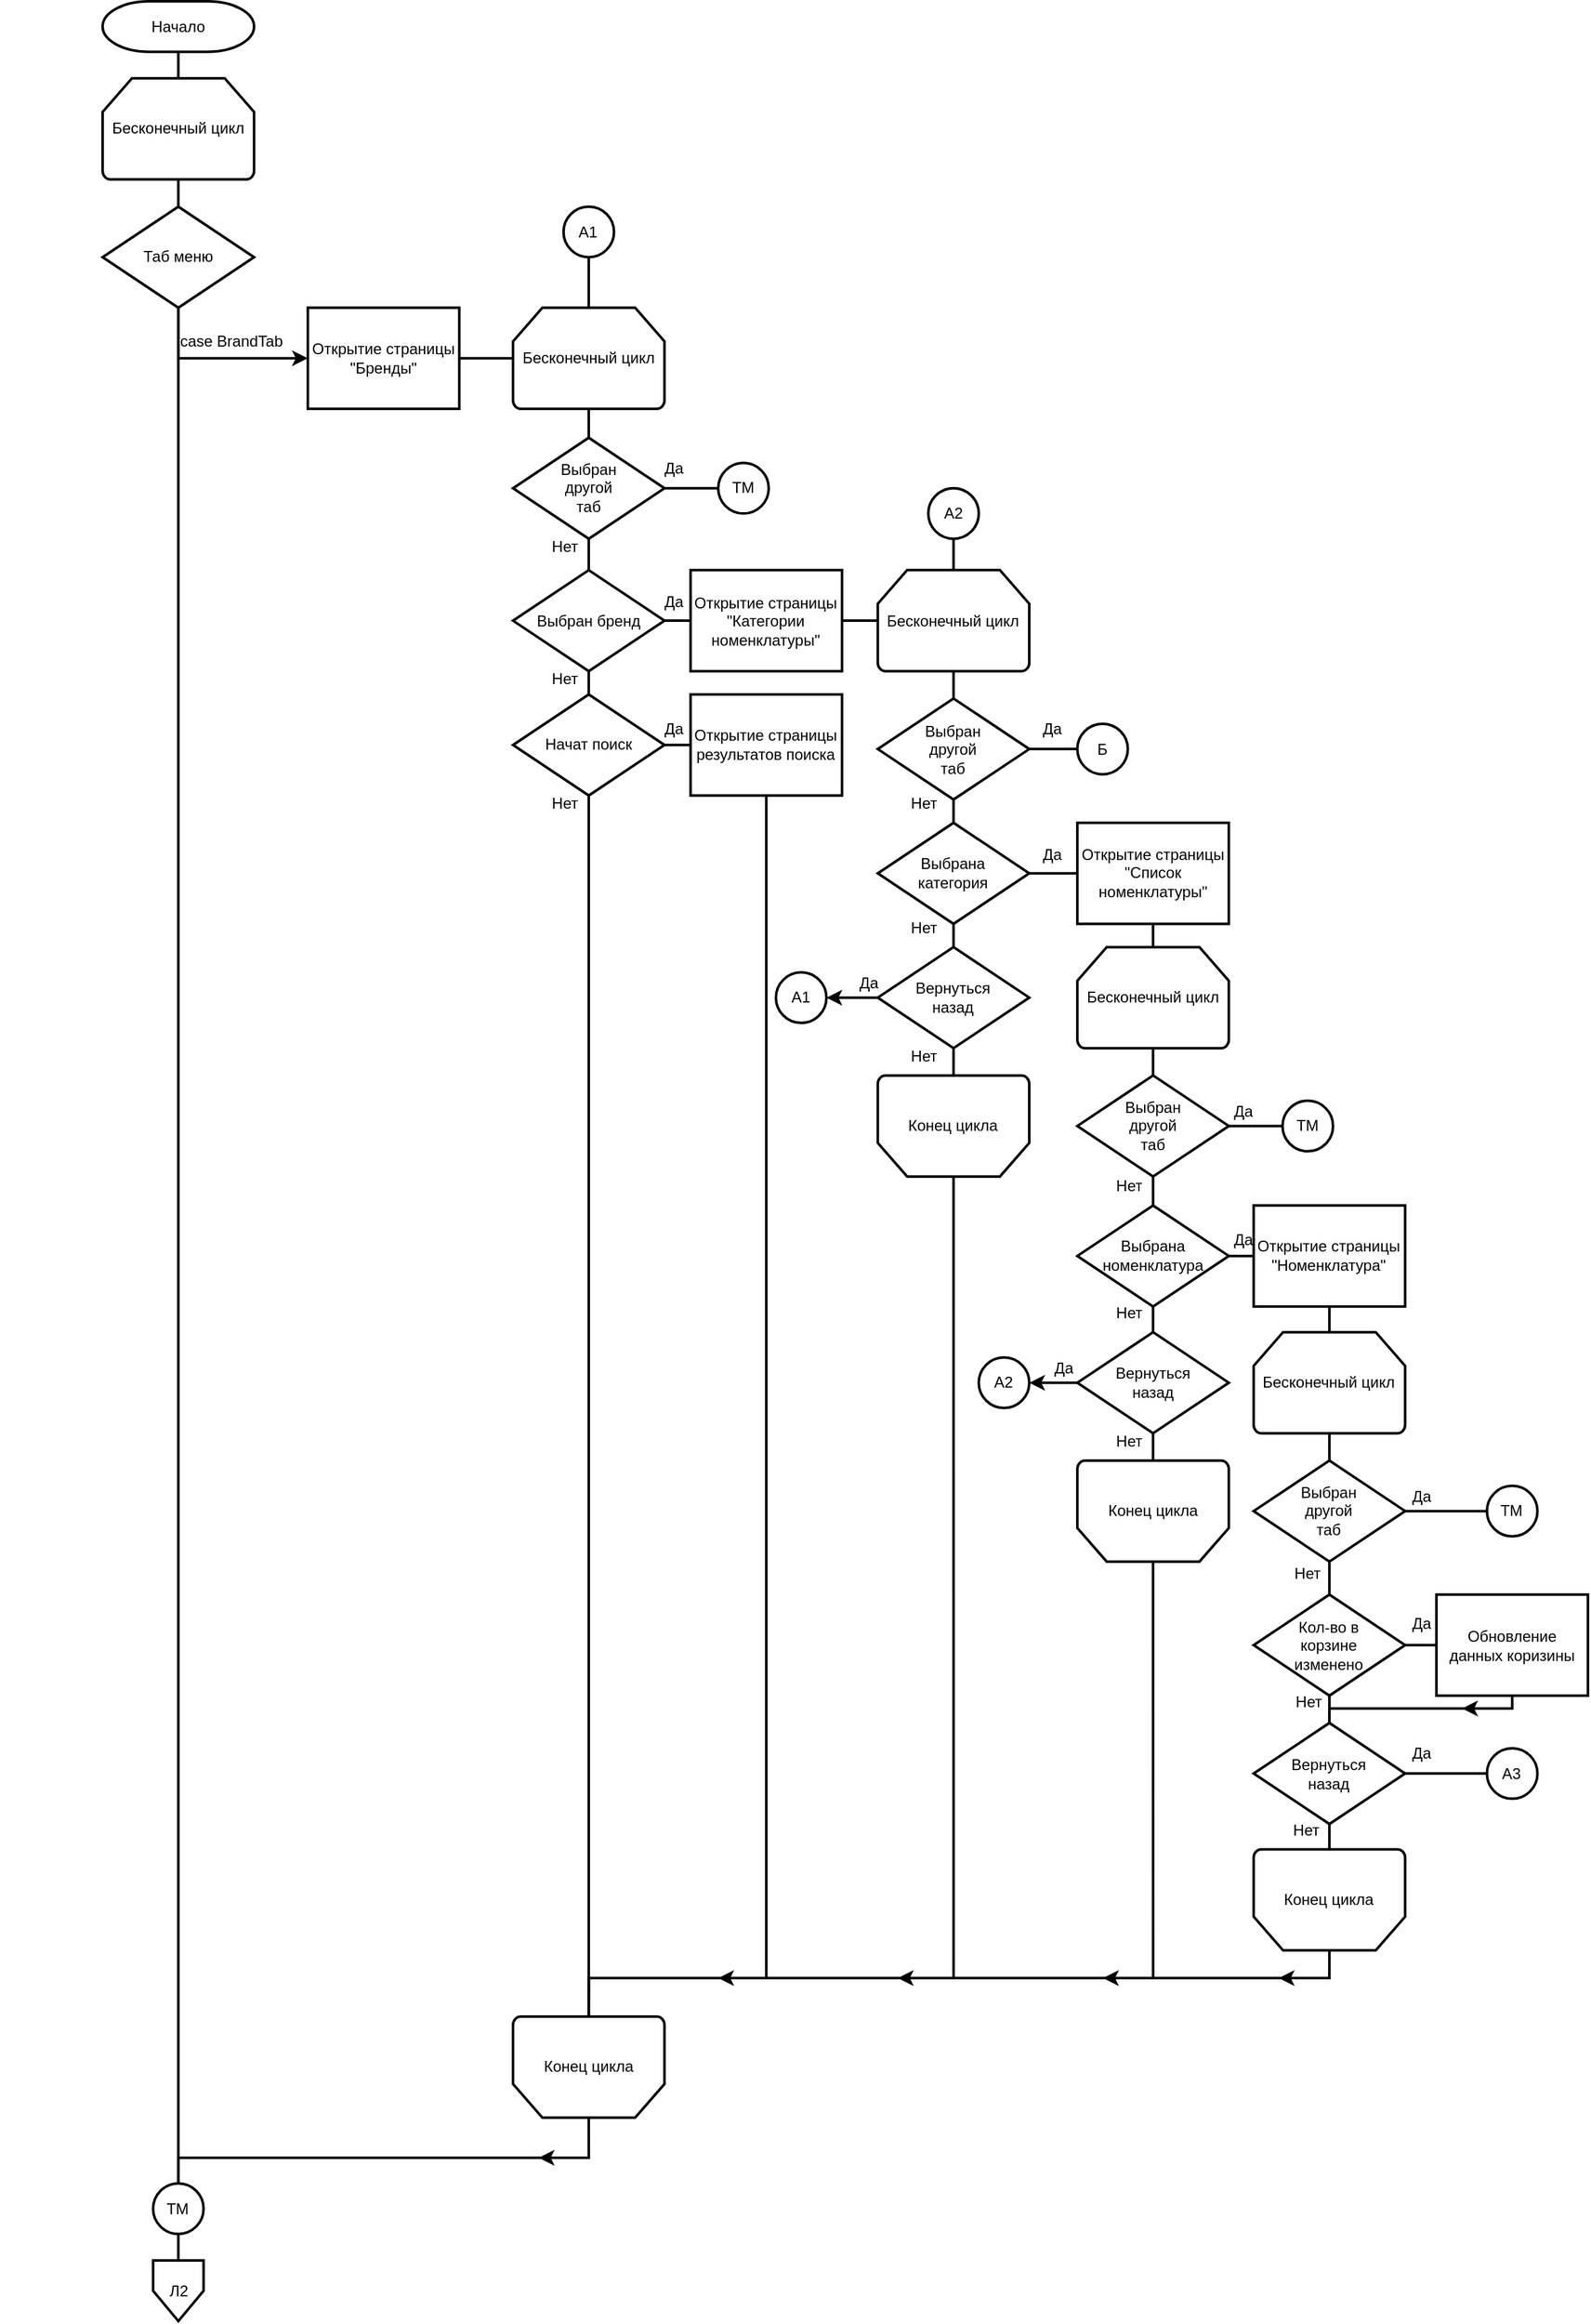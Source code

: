 <mxfile version="21.2.8" type="device">
  <diagram name="Page-1" id="mLQ_XVHuGvEOCb3nRhEn">
    <mxGraphModel dx="1418" dy="828" grid="1" gridSize="10" guides="1" tooltips="1" connect="1" arrows="1" fold="1" page="1" pageScale="1" pageWidth="1169" pageHeight="1654" math="0" shadow="0">
      <root>
        <mxCell id="0" />
        <mxCell id="1" parent="0" />
        <mxCell id="KvnRA5Yr2zpOSTINbMvu-173" style="edgeStyle=orthogonalEdgeStyle;rounded=0;orthogonalLoop=1;jettySize=auto;html=1;exitX=0.5;exitY=1;exitDx=0;exitDy=0;exitPerimeter=0;entryX=0.5;entryY=0;entryDx=0;entryDy=0;entryPerimeter=0;strokeWidth=2;endArrow=none;endFill=0;" parent="1" source="KvnRA5Yr2zpOSTINbMvu-1" target="KvnRA5Yr2zpOSTINbMvu-14" edge="1">
          <mxGeometry relative="1" as="geometry" />
        </mxCell>
        <mxCell id="KvnRA5Yr2zpOSTINbMvu-1" value="Начало" style="strokeWidth=2;html=1;shape=mxgraph.flowchart.terminator;whiteSpace=wrap;" parent="1" vertex="1">
          <mxGeometry x="120" y="40" width="118.11" height="39.37" as="geometry" />
        </mxCell>
        <mxCell id="KvnRA5Yr2zpOSTINbMvu-146" style="edgeStyle=orthogonalEdgeStyle;rounded=0;orthogonalLoop=1;jettySize=auto;html=1;exitX=0.5;exitY=1;exitDx=0;exitDy=0;exitPerimeter=0;strokeWidth=2;endArrow=none;endFill=0;" parent="1" source="KvnRA5Yr2zpOSTINbMvu-2" target="KvnRA5Yr2zpOSTINbMvu-25" edge="1">
          <mxGeometry relative="1" as="geometry" />
        </mxCell>
        <mxCell id="KvnRA5Yr2zpOSTINbMvu-147" style="edgeStyle=orthogonalEdgeStyle;rounded=0;orthogonalLoop=1;jettySize=auto;html=1;exitX=0.5;exitY=1;exitDx=0;exitDy=0;exitPerimeter=0;entryX=0;entryY=0.5;entryDx=0;entryDy=0;strokeWidth=2;" parent="1" source="KvnRA5Yr2zpOSTINbMvu-2" target="KvnRA5Yr2zpOSTINbMvu-3" edge="1">
          <mxGeometry relative="1" as="geometry" />
        </mxCell>
        <mxCell id="KvnRA5Yr2zpOSTINbMvu-2" value="Таб меню" style="strokeWidth=2;html=1;shape=mxgraph.flowchart.decision;whiteSpace=wrap;" parent="1" vertex="1">
          <mxGeometry x="120" y="200.0" width="118.11" height="78.74" as="geometry" />
        </mxCell>
        <mxCell id="KvnRA5Yr2zpOSTINbMvu-172" style="edgeStyle=orthogonalEdgeStyle;rounded=0;orthogonalLoop=1;jettySize=auto;html=1;exitX=1;exitY=0.5;exitDx=0;exitDy=0;entryX=0;entryY=0.5;entryDx=0;entryDy=0;entryPerimeter=0;strokeWidth=2;endArrow=none;endFill=0;" parent="1" source="KvnRA5Yr2zpOSTINbMvu-3" target="KvnRA5Yr2zpOSTINbMvu-52" edge="1">
          <mxGeometry relative="1" as="geometry" />
        </mxCell>
        <mxCell id="KvnRA5Yr2zpOSTINbMvu-3" value="Открытие страницы &quot;Бренды&quot;" style="rounded=0;whiteSpace=wrap;html=1;absoluteArcSize=1;arcSize=14;strokeWidth=2;" parent="1" vertex="1">
          <mxGeometry x="280" y="278.74" width="118.11" height="78.74" as="geometry" />
        </mxCell>
        <mxCell id="KvnRA5Yr2zpOSTINbMvu-59" style="edgeStyle=orthogonalEdgeStyle;rounded=0;orthogonalLoop=1;jettySize=auto;html=1;exitX=1;exitY=0.5;exitDx=0;exitDy=0;exitPerimeter=0;strokeWidth=2;endArrow=none;endFill=0;" parent="1" source="KvnRA5Yr2zpOSTINbMvu-11" target="KvnRA5Yr2zpOSTINbMvu-12" edge="1">
          <mxGeometry relative="1" as="geometry" />
        </mxCell>
        <mxCell id="KvnRA5Yr2zpOSTINbMvu-63" style="edgeStyle=orthogonalEdgeStyle;rounded=0;orthogonalLoop=1;jettySize=auto;html=1;exitX=0.5;exitY=1;exitDx=0;exitDy=0;exitPerimeter=0;entryX=0.5;entryY=0;entryDx=0;entryDy=0;entryPerimeter=0;endArrow=none;endFill=0;strokeWidth=2;" parent="1" source="KvnRA5Yr2zpOSTINbMvu-11" target="KvnRA5Yr2zpOSTINbMvu-19" edge="1">
          <mxGeometry relative="1" as="geometry" />
        </mxCell>
        <mxCell id="KvnRA5Yr2zpOSTINbMvu-11" value="Выбран бренд" style="strokeWidth=2;html=1;shape=mxgraph.flowchart.decision;whiteSpace=wrap;" parent="1" vertex="1">
          <mxGeometry x="440" y="483.15" width="118.11" height="78.74" as="geometry" />
        </mxCell>
        <mxCell id="KvnRA5Yr2zpOSTINbMvu-108" style="edgeStyle=orthogonalEdgeStyle;rounded=0;orthogonalLoop=1;jettySize=auto;html=1;exitX=1;exitY=0.5;exitDx=0;exitDy=0;entryX=0;entryY=0.5;entryDx=0;entryDy=0;entryPerimeter=0;strokeWidth=2;endArrow=none;endFill=0;" parent="1" source="KvnRA5Yr2zpOSTINbMvu-12" target="KvnRA5Yr2zpOSTINbMvu-100" edge="1">
          <mxGeometry relative="1" as="geometry" />
        </mxCell>
        <mxCell id="KvnRA5Yr2zpOSTINbMvu-12" value="Открытие страницы&lt;br&gt;&quot;Категории номенклатуры&quot;" style="rounded=0;whiteSpace=wrap;html=1;absoluteArcSize=1;arcSize=14;strokeWidth=2;" parent="1" vertex="1">
          <mxGeometry x="578.43" y="483.15" width="118.11" height="78.74" as="geometry" />
        </mxCell>
        <mxCell id="KvnRA5Yr2zpOSTINbMvu-116" style="edgeStyle=orthogonalEdgeStyle;rounded=0;orthogonalLoop=1;jettySize=auto;html=1;exitX=0.5;exitY=1;exitDx=0;exitDy=0;exitPerimeter=0;entryX=0.5;entryY=0;entryDx=0;entryDy=0;entryPerimeter=0;strokeWidth=2;endArrow=none;endFill=0;" parent="1" source="KvnRA5Yr2zpOSTINbMvu-13" target="KvnRA5Yr2zpOSTINbMvu-113" edge="1">
          <mxGeometry relative="1" as="geometry" />
        </mxCell>
        <mxCell id="KvnRA5Yr2zpOSTINbMvu-117" style="edgeStyle=orthogonalEdgeStyle;rounded=0;orthogonalLoop=1;jettySize=auto;html=1;exitX=1;exitY=0.5;exitDx=0;exitDy=0;exitPerimeter=0;entryX=0;entryY=0.5;entryDx=0;entryDy=0;strokeWidth=2;endArrow=none;endFill=0;" parent="1" source="KvnRA5Yr2zpOSTINbMvu-13" target="KvnRA5Yr2zpOSTINbMvu-21" edge="1">
          <mxGeometry relative="1" as="geometry" />
        </mxCell>
        <mxCell id="KvnRA5Yr2zpOSTINbMvu-13" value="Выбрана&lt;br&gt;категория" style="strokeWidth=2;html=1;shape=mxgraph.flowchart.decision;whiteSpace=wrap;" parent="1" vertex="1">
          <mxGeometry x="724.41" y="680" width="118.11" height="78.74" as="geometry" />
        </mxCell>
        <mxCell id="KvnRA5Yr2zpOSTINbMvu-174" style="edgeStyle=orthogonalEdgeStyle;rounded=0;orthogonalLoop=1;jettySize=auto;html=1;exitX=0.5;exitY=1;exitDx=0;exitDy=0;exitPerimeter=0;entryX=0.5;entryY=0;entryDx=0;entryDy=0;entryPerimeter=0;strokeWidth=2;endArrow=none;endFill=0;" parent="1" source="KvnRA5Yr2zpOSTINbMvu-14" target="KvnRA5Yr2zpOSTINbMvu-2" edge="1">
          <mxGeometry relative="1" as="geometry" />
        </mxCell>
        <mxCell id="KvnRA5Yr2zpOSTINbMvu-14" value="Бесконечный цикл" style="strokeWidth=2;html=1;shape=mxgraph.flowchart.loop_limit;whiteSpace=wrap;" parent="1" vertex="1">
          <mxGeometry x="120" y="100" width="118.11" height="78.74" as="geometry" />
        </mxCell>
        <mxCell id="KvnRA5Yr2zpOSTINbMvu-58" style="edgeStyle=orthogonalEdgeStyle;rounded=0;orthogonalLoop=1;jettySize=auto;html=1;exitX=1;exitY=0.5;exitDx=0;exitDy=0;exitPerimeter=0;strokeWidth=2;endArrow=none;endFill=0;" parent="1" source="KvnRA5Yr2zpOSTINbMvu-19" target="KvnRA5Yr2zpOSTINbMvu-20" edge="1">
          <mxGeometry relative="1" as="geometry" />
        </mxCell>
        <mxCell id="KvnRA5Yr2zpOSTINbMvu-66" style="edgeStyle=orthogonalEdgeStyle;rounded=0;orthogonalLoop=1;jettySize=auto;html=1;exitX=0.5;exitY=1;exitDx=0;exitDy=0;exitPerimeter=0;entryX=0.5;entryY=1;entryDx=0;entryDy=0;entryPerimeter=0;strokeWidth=2;endArrow=none;endFill=0;" parent="1" source="KvnRA5Yr2zpOSTINbMvu-19" target="KvnRA5Yr2zpOSTINbMvu-53" edge="1">
          <mxGeometry relative="1" as="geometry" />
        </mxCell>
        <mxCell id="KvnRA5Yr2zpOSTINbMvu-19" value="Начат поиск" style="strokeWidth=2;html=1;shape=mxgraph.flowchart.decision;whiteSpace=wrap;" parent="1" vertex="1">
          <mxGeometry x="440" y="580" width="118.11" height="78.74" as="geometry" />
        </mxCell>
        <mxCell id="KvnRA5Yr2zpOSTINbMvu-65" style="edgeStyle=orthogonalEdgeStyle;rounded=0;orthogonalLoop=1;jettySize=auto;html=1;exitX=0.5;exitY=1;exitDx=0;exitDy=0;entryX=0.5;entryY=1;entryDx=0;entryDy=0;entryPerimeter=0;strokeWidth=2;endArrow=none;endFill=0;" parent="1" source="KvnRA5Yr2zpOSTINbMvu-20" target="KvnRA5Yr2zpOSTINbMvu-53" edge="1">
          <mxGeometry relative="1" as="geometry">
            <Array as="points">
              <mxPoint x="637" y="1580" />
              <mxPoint x="499" y="1580" />
            </Array>
          </mxGeometry>
        </mxCell>
        <mxCell id="KvnRA5Yr2zpOSTINbMvu-20" value="Открытие страницы&lt;br&gt;результатов поиска" style="rounded=0;whiteSpace=wrap;html=1;absoluteArcSize=1;arcSize=14;strokeWidth=2;" parent="1" vertex="1">
          <mxGeometry x="578.43" y="580" width="118.11" height="78.74" as="geometry" />
        </mxCell>
        <mxCell id="KvnRA5Yr2zpOSTINbMvu-83" style="edgeStyle=orthogonalEdgeStyle;rounded=0;orthogonalLoop=1;jettySize=auto;html=1;exitX=0.5;exitY=1;exitDx=0;exitDy=0;entryX=0.5;entryY=0;entryDx=0;entryDy=0;entryPerimeter=0;strokeWidth=2;endArrow=none;endFill=0;" parent="1" source="KvnRA5Yr2zpOSTINbMvu-21" target="KvnRA5Yr2zpOSTINbMvu-64" edge="1">
          <mxGeometry relative="1" as="geometry" />
        </mxCell>
        <mxCell id="KvnRA5Yr2zpOSTINbMvu-21" value="Открытие страницы&lt;br&gt;&quot;Список номенклатуры&quot;" style="rounded=0;whiteSpace=wrap;html=1;absoluteArcSize=1;arcSize=14;strokeWidth=2;" parent="1" vertex="1">
          <mxGeometry x="880" y="680" width="118.11" height="78.74" as="geometry" />
        </mxCell>
        <mxCell id="KvnRA5Yr2zpOSTINbMvu-129" style="edgeStyle=orthogonalEdgeStyle;rounded=0;orthogonalLoop=1;jettySize=auto;html=1;exitX=1;exitY=0.5;exitDx=0;exitDy=0;exitPerimeter=0;entryX=0;entryY=0.5;entryDx=0;entryDy=0;strokeWidth=2;endArrow=none;endFill=0;" parent="1" source="KvnRA5Yr2zpOSTINbMvu-22" target="KvnRA5Yr2zpOSTINbMvu-23" edge="1">
          <mxGeometry relative="1" as="geometry" />
        </mxCell>
        <mxCell id="KvnRA5Yr2zpOSTINbMvu-131" style="edgeStyle=orthogonalEdgeStyle;rounded=0;orthogonalLoop=1;jettySize=auto;html=1;exitX=0.5;exitY=1;exitDx=0;exitDy=0;exitPerimeter=0;entryX=0.5;entryY=0;entryDx=0;entryDy=0;entryPerimeter=0;strokeWidth=2;endArrow=none;endFill=0;" parent="1" source="KvnRA5Yr2zpOSTINbMvu-22" target="KvnRA5Yr2zpOSTINbMvu-85" edge="1">
          <mxGeometry relative="1" as="geometry" />
        </mxCell>
        <mxCell id="KvnRA5Yr2zpOSTINbMvu-22" value="Выбрана&lt;br&gt;номенклатура" style="strokeWidth=2;html=1;shape=mxgraph.flowchart.decision;whiteSpace=wrap;" parent="1" vertex="1">
          <mxGeometry x="880" y="978.11" width="118.11" height="78.74" as="geometry" />
        </mxCell>
        <mxCell id="KvnRA5Yr2zpOSTINbMvu-136" style="edgeStyle=orthogonalEdgeStyle;rounded=0;orthogonalLoop=1;jettySize=auto;html=1;exitX=0.5;exitY=1;exitDx=0;exitDy=0;entryX=0.5;entryY=0;entryDx=0;entryDy=0;entryPerimeter=0;strokeWidth=2;endArrow=none;endFill=0;" parent="1" source="KvnRA5Yr2zpOSTINbMvu-23" target="KvnRA5Yr2zpOSTINbMvu-90" edge="1">
          <mxGeometry relative="1" as="geometry" />
        </mxCell>
        <mxCell id="KvnRA5Yr2zpOSTINbMvu-23" value="Открытие страницы&lt;br&gt;&quot;Номенклатура&quot;" style="rounded=0;whiteSpace=wrap;html=1;absoluteArcSize=1;arcSize=14;strokeWidth=2;" parent="1" vertex="1">
          <mxGeometry x="1017.48" y="978.11" width="118.11" height="78.74" as="geometry" />
        </mxCell>
        <mxCell id="KvnRA5Yr2zpOSTINbMvu-190" style="edgeStyle=orthogonalEdgeStyle;rounded=0;orthogonalLoop=1;jettySize=auto;html=1;exitX=0.5;exitY=1;exitDx=0;exitDy=0;exitPerimeter=0;entryX=0.5;entryY=0;entryDx=0;entryDy=0;strokeWidth=2;endArrow=none;endFill=0;" parent="1" source="KvnRA5Yr2zpOSTINbMvu-25" target="KvnRA5Yr2zpOSTINbMvu-187" edge="1">
          <mxGeometry relative="1" as="geometry" />
        </mxCell>
        <mxCell id="KvnRA5Yr2zpOSTINbMvu-25" value="ТМ" style="strokeWidth=2;html=1;shape=mxgraph.flowchart.start_2;whiteSpace=wrap;" parent="1" vertex="1">
          <mxGeometry x="159.37" y="1740" width="39.37" height="39.37" as="geometry" />
        </mxCell>
        <mxCell id="KvnRA5Yr2zpOSTINbMvu-26" value="ТМ" style="strokeWidth=2;html=1;shape=mxgraph.flowchart.start_2;whiteSpace=wrap;" parent="1" vertex="1">
          <mxGeometry x="1040" y="896.53" width="39.37" height="39.37" as="geometry" />
        </mxCell>
        <mxCell id="KvnRA5Yr2zpOSTINbMvu-74" style="edgeStyle=orthogonalEdgeStyle;rounded=0;orthogonalLoop=1;jettySize=auto;html=1;exitX=0.5;exitY=1;exitDx=0;exitDy=0;exitPerimeter=0;entryX=0.5;entryY=0;entryDx=0;entryDy=0;entryPerimeter=0;strokeWidth=2;endArrow=none;endFill=0;" parent="1" source="KvnRA5Yr2zpOSTINbMvu-52" target="KvnRA5Yr2zpOSTINbMvu-72" edge="1">
          <mxGeometry relative="1" as="geometry" />
        </mxCell>
        <mxCell id="KvnRA5Yr2zpOSTINbMvu-52" value="Бесконечный цикл" style="strokeWidth=2;html=1;shape=mxgraph.flowchart.loop_limit;whiteSpace=wrap;" parent="1" vertex="1">
          <mxGeometry x="440" y="278.74" width="118.11" height="78.74" as="geometry" />
        </mxCell>
        <mxCell id="KvnRA5Yr2zpOSTINbMvu-149" style="edgeStyle=orthogonalEdgeStyle;rounded=0;orthogonalLoop=1;jettySize=auto;html=1;exitX=0.5;exitY=0;exitDx=0;exitDy=0;exitPerimeter=0;entryX=0.5;entryY=0;entryDx=0;entryDy=0;entryPerimeter=0;strokeWidth=2;endArrow=none;endFill=0;" parent="1" source="KvnRA5Yr2zpOSTINbMvu-53" target="KvnRA5Yr2zpOSTINbMvu-25" edge="1">
          <mxGeometry relative="1" as="geometry">
            <Array as="points">
              <mxPoint x="499" y="1720" />
              <mxPoint x="179" y="1720" />
            </Array>
          </mxGeometry>
        </mxCell>
        <mxCell id="KvnRA5Yr2zpOSTINbMvu-53" value="Конец цикла" style="strokeWidth=2;html=1;shape=mxgraph.flowchart.loop_limit;whiteSpace=wrap;flipH=1;flipV=1;" parent="1" vertex="1">
          <mxGeometry x="440" y="1610" width="118.11" height="78.74" as="geometry" />
        </mxCell>
        <mxCell id="KvnRA5Yr2zpOSTINbMvu-137" style="edgeStyle=orthogonalEdgeStyle;rounded=0;orthogonalLoop=1;jettySize=auto;html=1;exitX=0.5;exitY=1;exitDx=0;exitDy=0;exitPerimeter=0;entryX=0.5;entryY=0;entryDx=0;entryDy=0;entryPerimeter=0;strokeWidth=2;endArrow=none;endFill=0;" parent="1" source="KvnRA5Yr2zpOSTINbMvu-57" target="KvnRA5Yr2zpOSTINbMvu-132" edge="1">
          <mxGeometry relative="1" as="geometry" />
        </mxCell>
        <mxCell id="KvnRA5Yr2zpOSTINbMvu-138" style="edgeStyle=orthogonalEdgeStyle;rounded=0;orthogonalLoop=1;jettySize=auto;html=1;exitX=1;exitY=0.5;exitDx=0;exitDy=0;exitPerimeter=0;entryX=0;entryY=0.5;entryDx=0;entryDy=0;entryPerimeter=0;strokeWidth=2;endArrow=none;endFill=0;" parent="1" source="KvnRA5Yr2zpOSTINbMvu-57" target="KvnRA5Yr2zpOSTINbMvu-134" edge="1">
          <mxGeometry relative="1" as="geometry" />
        </mxCell>
        <mxCell id="KvnRA5Yr2zpOSTINbMvu-57" value="Выбран&lt;br&gt;другой&lt;br&gt;таб" style="strokeWidth=2;html=1;shape=mxgraph.flowchart.decision;whiteSpace=wrap;" parent="1" vertex="1">
          <mxGeometry x="1017.48" y="1176.85" width="118.11" height="78.74" as="geometry" />
        </mxCell>
        <mxCell id="KvnRA5Yr2zpOSTINbMvu-84" style="edgeStyle=orthogonalEdgeStyle;rounded=0;orthogonalLoop=1;jettySize=auto;html=1;exitX=0.5;exitY=1;exitDx=0;exitDy=0;exitPerimeter=0;entryX=0.5;entryY=0;entryDx=0;entryDy=0;entryPerimeter=0;strokeWidth=2;endArrow=none;endFill=0;" parent="1" source="KvnRA5Yr2zpOSTINbMvu-64" target="KvnRA5Yr2zpOSTINbMvu-80" edge="1">
          <mxGeometry relative="1" as="geometry" />
        </mxCell>
        <mxCell id="KvnRA5Yr2zpOSTINbMvu-64" value="Бесконечный цикл" style="strokeWidth=2;html=1;shape=mxgraph.flowchart.loop_limit;whiteSpace=wrap;" parent="1" vertex="1">
          <mxGeometry x="880" y="776.85" width="118.11" height="78.74" as="geometry" />
        </mxCell>
        <mxCell id="KvnRA5Yr2zpOSTINbMvu-76" style="edgeStyle=orthogonalEdgeStyle;rounded=0;orthogonalLoop=1;jettySize=auto;html=1;exitX=0.5;exitY=1;exitDx=0;exitDy=0;exitPerimeter=0;entryX=0.5;entryY=0;entryDx=0;entryDy=0;entryPerimeter=0;strokeWidth=2;endArrow=none;endFill=0;" parent="1" source="KvnRA5Yr2zpOSTINbMvu-72" target="KvnRA5Yr2zpOSTINbMvu-11" edge="1">
          <mxGeometry relative="1" as="geometry" />
        </mxCell>
        <mxCell id="0FscZG6fRG8HBKqRgame-6" style="edgeStyle=orthogonalEdgeStyle;rounded=0;orthogonalLoop=1;jettySize=auto;html=1;exitX=1;exitY=0.5;exitDx=0;exitDy=0;exitPerimeter=0;entryX=0;entryY=0.5;entryDx=0;entryDy=0;entryPerimeter=0;strokeWidth=2;endArrow=none;endFill=0;" edge="1" parent="1" source="KvnRA5Yr2zpOSTINbMvu-72" target="0FscZG6fRG8HBKqRgame-5">
          <mxGeometry relative="1" as="geometry" />
        </mxCell>
        <mxCell id="KvnRA5Yr2zpOSTINbMvu-72" value="Выбран&lt;br&gt;другой&lt;br&gt;таб" style="strokeWidth=2;html=1;shape=mxgraph.flowchart.decision;whiteSpace=wrap;" parent="1" vertex="1">
          <mxGeometry x="440" y="380" width="118.11" height="78.74" as="geometry" />
        </mxCell>
        <mxCell id="KvnRA5Yr2zpOSTINbMvu-111" style="edgeStyle=orthogonalEdgeStyle;rounded=0;orthogonalLoop=1;jettySize=auto;html=1;exitX=1;exitY=0.5;exitDx=0;exitDy=0;exitPerimeter=0;entryX=0;entryY=0.5;entryDx=0;entryDy=0;entryPerimeter=0;strokeWidth=2;endArrow=none;endFill=0;" parent="1" source="KvnRA5Yr2zpOSTINbMvu-80" target="KvnRA5Yr2zpOSTINbMvu-26" edge="1">
          <mxGeometry relative="1" as="geometry" />
        </mxCell>
        <mxCell id="KvnRA5Yr2zpOSTINbMvu-112" style="edgeStyle=orthogonalEdgeStyle;rounded=0;orthogonalLoop=1;jettySize=auto;html=1;exitX=0.5;exitY=1;exitDx=0;exitDy=0;exitPerimeter=0;strokeWidth=2;endArrow=none;endFill=0;" parent="1" source="KvnRA5Yr2zpOSTINbMvu-80" target="KvnRA5Yr2zpOSTINbMvu-22" edge="1">
          <mxGeometry relative="1" as="geometry" />
        </mxCell>
        <mxCell id="KvnRA5Yr2zpOSTINbMvu-80" value="Выбран&lt;br&gt;другой&lt;br&gt;таб" style="strokeWidth=2;html=1;shape=mxgraph.flowchart.decision;whiteSpace=wrap;" parent="1" vertex="1">
          <mxGeometry x="880" y="876.85" width="118.11" height="78.74" as="geometry" />
        </mxCell>
        <mxCell id="KvnRA5Yr2zpOSTINbMvu-130" style="edgeStyle=orthogonalEdgeStyle;rounded=0;orthogonalLoop=1;jettySize=auto;html=1;exitX=0.5;exitY=1;exitDx=0;exitDy=0;exitPerimeter=0;entryX=0.5;entryY=1;entryDx=0;entryDy=0;entryPerimeter=0;strokeWidth=2;endArrow=none;endFill=0;" parent="1" source="KvnRA5Yr2zpOSTINbMvu-85" target="KvnRA5Yr2zpOSTINbMvu-88" edge="1">
          <mxGeometry relative="1" as="geometry" />
        </mxCell>
        <mxCell id="KvnRA5Yr2zpOSTINbMvu-170" style="edgeStyle=orthogonalEdgeStyle;rounded=0;orthogonalLoop=1;jettySize=auto;html=1;exitX=0;exitY=0.5;exitDx=0;exitDy=0;exitPerimeter=0;entryX=1;entryY=0.5;entryDx=0;entryDy=0;entryPerimeter=0;strokeWidth=2;" parent="1" source="KvnRA5Yr2zpOSTINbMvu-85" target="KvnRA5Yr2zpOSTINbMvu-159" edge="1">
          <mxGeometry relative="1" as="geometry" />
        </mxCell>
        <mxCell id="KvnRA5Yr2zpOSTINbMvu-85" value="Вернуться&lt;br&gt;назад" style="strokeWidth=2;html=1;shape=mxgraph.flowchart.decision;whiteSpace=wrap;" parent="1" vertex="1">
          <mxGeometry x="880" y="1076.85" width="118.11" height="78.74" as="geometry" />
        </mxCell>
        <mxCell id="KvnRA5Yr2zpOSTINbMvu-89" style="edgeStyle=orthogonalEdgeStyle;rounded=0;orthogonalLoop=1;jettySize=auto;html=1;exitX=0.5;exitY=0;exitDx=0;exitDy=0;exitPerimeter=0;strokeWidth=2;endArrow=none;endFill=0;" parent="1" source="KvnRA5Yr2zpOSTINbMvu-88" target="KvnRA5Yr2zpOSTINbMvu-53" edge="1">
          <mxGeometry relative="1" as="geometry">
            <Array as="points">
              <mxPoint x="939" y="1580" />
              <mxPoint x="499" y="1580" />
            </Array>
          </mxGeometry>
        </mxCell>
        <mxCell id="KvnRA5Yr2zpOSTINbMvu-88" value="Конец цикла" style="strokeWidth=2;html=1;shape=mxgraph.flowchart.loop_limit;whiteSpace=wrap;flipH=1;flipV=1;" parent="1" vertex="1">
          <mxGeometry x="880" y="1176.85" width="118.11" height="78.74" as="geometry" />
        </mxCell>
        <mxCell id="KvnRA5Yr2zpOSTINbMvu-135" style="edgeStyle=orthogonalEdgeStyle;rounded=0;orthogonalLoop=1;jettySize=auto;html=1;exitX=0.5;exitY=1;exitDx=0;exitDy=0;exitPerimeter=0;entryX=0.5;entryY=0;entryDx=0;entryDy=0;entryPerimeter=0;strokeWidth=2;endArrow=none;endFill=0;" parent="1" source="KvnRA5Yr2zpOSTINbMvu-90" target="KvnRA5Yr2zpOSTINbMvu-57" edge="1">
          <mxGeometry relative="1" as="geometry" />
        </mxCell>
        <mxCell id="KvnRA5Yr2zpOSTINbMvu-90" value="Бесконечный цикл" style="strokeWidth=2;html=1;shape=mxgraph.flowchart.loop_limit;whiteSpace=wrap;" parent="1" vertex="1">
          <mxGeometry x="1017.48" y="1076.85" width="118.11" height="78.74" as="geometry" />
        </mxCell>
        <mxCell id="KvnRA5Yr2zpOSTINbMvu-93" style="edgeStyle=orthogonalEdgeStyle;rounded=0;orthogonalLoop=1;jettySize=auto;html=1;exitX=0.5;exitY=0;exitDx=0;exitDy=0;exitPerimeter=0;entryX=0.5;entryY=1;entryDx=0;entryDy=0;entryPerimeter=0;strokeWidth=2;endArrow=none;endFill=0;" parent="1" source="KvnRA5Yr2zpOSTINbMvu-91" target="KvnRA5Yr2zpOSTINbMvu-53" edge="1">
          <mxGeometry relative="1" as="geometry">
            <Array as="points">
              <mxPoint x="1077" y="1580" />
              <mxPoint x="499" y="1580" />
            </Array>
          </mxGeometry>
        </mxCell>
        <mxCell id="KvnRA5Yr2zpOSTINbMvu-91" value="Конец цикла" style="strokeWidth=2;html=1;shape=mxgraph.flowchart.loop_limit;whiteSpace=wrap;flipH=1;flipV=1;" parent="1" vertex="1">
          <mxGeometry x="1017.48" y="1479.69" width="118.11" height="78.74" as="geometry" />
        </mxCell>
        <mxCell id="KvnRA5Yr2zpOSTINbMvu-102" style="edgeStyle=orthogonalEdgeStyle;rounded=0;orthogonalLoop=1;jettySize=auto;html=1;exitX=0.5;exitY=1;exitDx=0;exitDy=0;exitPerimeter=0;entryX=0.5;entryY=0;entryDx=0;entryDy=0;entryPerimeter=0;strokeWidth=2;endArrow=none;endFill=0;" parent="1" source="KvnRA5Yr2zpOSTINbMvu-100" target="KvnRA5Yr2zpOSTINbMvu-101" edge="1">
          <mxGeometry relative="1" as="geometry" />
        </mxCell>
        <mxCell id="KvnRA5Yr2zpOSTINbMvu-100" value="Бесконечный цикл" style="strokeWidth=2;html=1;shape=mxgraph.flowchart.loop_limit;whiteSpace=wrap;" parent="1" vertex="1">
          <mxGeometry x="724.41" y="483.15" width="118.11" height="78.74" as="geometry" />
        </mxCell>
        <mxCell id="KvnRA5Yr2zpOSTINbMvu-105" style="edgeStyle=orthogonalEdgeStyle;rounded=0;orthogonalLoop=1;jettySize=auto;html=1;exitX=0.5;exitY=1;exitDx=0;exitDy=0;exitPerimeter=0;entryX=0.5;entryY=0;entryDx=0;entryDy=0;entryPerimeter=0;strokeWidth=2;endArrow=none;endFill=0;" parent="1" source="KvnRA5Yr2zpOSTINbMvu-101" target="KvnRA5Yr2zpOSTINbMvu-13" edge="1">
          <mxGeometry relative="1" as="geometry" />
        </mxCell>
        <mxCell id="KvnRA5Yr2zpOSTINbMvu-107" style="edgeStyle=orthogonalEdgeStyle;rounded=0;orthogonalLoop=1;jettySize=auto;html=1;exitX=1;exitY=0.5;exitDx=0;exitDy=0;exitPerimeter=0;entryX=0;entryY=0.5;entryDx=0;entryDy=0;entryPerimeter=0;strokeWidth=2;endArrow=none;endFill=0;" parent="1" source="KvnRA5Yr2zpOSTINbMvu-101" target="KvnRA5Yr2zpOSTINbMvu-103" edge="1">
          <mxGeometry relative="1" as="geometry" />
        </mxCell>
        <mxCell id="KvnRA5Yr2zpOSTINbMvu-101" value="Выбран&lt;br&gt;другой&lt;br&gt;таб" style="strokeWidth=2;html=1;shape=mxgraph.flowchart.decision;whiteSpace=wrap;" parent="1" vertex="1">
          <mxGeometry x="724.41" y="583.15" width="118.11" height="78.74" as="geometry" />
        </mxCell>
        <mxCell id="KvnRA5Yr2zpOSTINbMvu-103" value="Б" style="strokeWidth=2;html=1;shape=mxgraph.flowchart.start_2;whiteSpace=wrap;" parent="1" vertex="1">
          <mxGeometry x="880" y="602.84" width="39.37" height="39.37" as="geometry" />
        </mxCell>
        <mxCell id="KvnRA5Yr2zpOSTINbMvu-110" style="edgeStyle=orthogonalEdgeStyle;rounded=0;orthogonalLoop=1;jettySize=auto;html=1;exitX=0.5;exitY=0;exitDx=0;exitDy=0;exitPerimeter=0;strokeWidth=2;endArrow=none;endFill=0;" parent="1" source="KvnRA5Yr2zpOSTINbMvu-104" target="KvnRA5Yr2zpOSTINbMvu-53" edge="1">
          <mxGeometry relative="1" as="geometry">
            <Array as="points">
              <mxPoint x="783" y="1580" />
              <mxPoint x="499" y="1580" />
            </Array>
          </mxGeometry>
        </mxCell>
        <mxCell id="KvnRA5Yr2zpOSTINbMvu-104" value="Конец цикла" style="strokeWidth=2;html=1;shape=mxgraph.flowchart.loop_limit;whiteSpace=wrap;flipH=1;flipV=1;" parent="1" vertex="1">
          <mxGeometry x="724.41" y="876.85" width="118.11" height="78.74" as="geometry" />
        </mxCell>
        <mxCell id="KvnRA5Yr2zpOSTINbMvu-115" style="edgeStyle=orthogonalEdgeStyle;rounded=0;orthogonalLoop=1;jettySize=auto;html=1;exitX=0.5;exitY=1;exitDx=0;exitDy=0;exitPerimeter=0;entryX=0.5;entryY=1;entryDx=0;entryDy=0;entryPerimeter=0;strokeWidth=2;endArrow=none;endFill=0;" parent="1" source="KvnRA5Yr2zpOSTINbMvu-113" target="KvnRA5Yr2zpOSTINbMvu-104" edge="1">
          <mxGeometry relative="1" as="geometry" />
        </mxCell>
        <mxCell id="KvnRA5Yr2zpOSTINbMvu-168" style="edgeStyle=orthogonalEdgeStyle;rounded=0;orthogonalLoop=1;jettySize=auto;html=1;exitX=0;exitY=0.5;exitDx=0;exitDy=0;exitPerimeter=0;strokeWidth=0;endArrow=none;endFill=0;" parent="1" source="KvnRA5Yr2zpOSTINbMvu-113" target="KvnRA5Yr2zpOSTINbMvu-167" edge="1">
          <mxGeometry relative="1" as="geometry" />
        </mxCell>
        <mxCell id="KvnRA5Yr2zpOSTINbMvu-169" style="edgeStyle=orthogonalEdgeStyle;rounded=0;orthogonalLoop=1;jettySize=auto;html=1;exitX=0;exitY=0.5;exitDx=0;exitDy=0;exitPerimeter=0;strokeWidth=2;" parent="1" source="KvnRA5Yr2zpOSTINbMvu-113" target="KvnRA5Yr2zpOSTINbMvu-167" edge="1">
          <mxGeometry relative="1" as="geometry" />
        </mxCell>
        <mxCell id="KvnRA5Yr2zpOSTINbMvu-113" value="Вернуться &lt;br&gt;назад" style="strokeWidth=2;html=1;shape=mxgraph.flowchart.decision;whiteSpace=wrap;" parent="1" vertex="1">
          <mxGeometry x="724.41" y="776.85" width="118.11" height="78.74" as="geometry" />
        </mxCell>
        <mxCell id="KvnRA5Yr2zpOSTINbMvu-118" value="Нет" style="text;html=1;align=center;verticalAlign=middle;resizable=0;points=[];autosize=1;strokeColor=none;fillColor=none;" parent="1" vertex="1">
          <mxGeometry x="460" y="650" width="40" height="30" as="geometry" />
        </mxCell>
        <mxCell id="KvnRA5Yr2zpOSTINbMvu-119" value="Нет" style="text;html=1;align=center;verticalAlign=middle;resizable=0;points=[];autosize=1;strokeColor=none;fillColor=none;" parent="1" vertex="1">
          <mxGeometry x="460" y="553.15" width="40" height="30" as="geometry" />
        </mxCell>
        <mxCell id="KvnRA5Yr2zpOSTINbMvu-120" value="Да" style="text;html=1;align=center;verticalAlign=middle;resizable=0;points=[];autosize=1;strokeColor=none;fillColor=none;" parent="1" vertex="1">
          <mxGeometry x="545.0" y="492.52" width="40" height="30" as="geometry" />
        </mxCell>
        <mxCell id="KvnRA5Yr2zpOSTINbMvu-121" value="Да" style="text;html=1;align=center;verticalAlign=middle;resizable=0;points=[];autosize=1;strokeColor=none;fillColor=none;" parent="1" vertex="1">
          <mxGeometry x="545.0" y="591.89" width="40" height="30" as="geometry" />
        </mxCell>
        <mxCell id="KvnRA5Yr2zpOSTINbMvu-123" value="Да" style="text;html=1;align=center;verticalAlign=middle;resizable=0;points=[];autosize=1;strokeColor=none;fillColor=none;" parent="1" vertex="1">
          <mxGeometry x="840" y="591.89" width="40" height="30" as="geometry" />
        </mxCell>
        <mxCell id="KvnRA5Yr2zpOSTINbMvu-124" value="Нет" style="text;html=1;align=center;verticalAlign=middle;resizable=0;points=[];autosize=1;strokeColor=none;fillColor=none;" parent="1" vertex="1">
          <mxGeometry x="740" y="650" width="40" height="30" as="geometry" />
        </mxCell>
        <mxCell id="KvnRA5Yr2zpOSTINbMvu-125" value="Нет" style="text;html=1;align=center;verticalAlign=middle;resizable=0;points=[];autosize=1;strokeColor=none;fillColor=none;" parent="1" vertex="1">
          <mxGeometry x="740" y="846.85" width="40" height="30" as="geometry" />
        </mxCell>
        <mxCell id="KvnRA5Yr2zpOSTINbMvu-126" value="Да" style="text;html=1;align=center;verticalAlign=middle;resizable=0;points=[];autosize=1;strokeColor=none;fillColor=none;" parent="1" vertex="1">
          <mxGeometry x="696.54" y="790" width="40" height="30" as="geometry" />
        </mxCell>
        <mxCell id="KvnRA5Yr2zpOSTINbMvu-127" value="Да" style="text;html=1;align=center;verticalAlign=middle;resizable=0;points=[];autosize=1;strokeColor=none;fillColor=none;" parent="1" vertex="1">
          <mxGeometry x="989.37" y="890" width="40" height="30" as="geometry" />
        </mxCell>
        <mxCell id="KvnRA5Yr2zpOSTINbMvu-128" value="Нет" style="text;html=1;align=center;verticalAlign=middle;resizable=0;points=[];autosize=1;strokeColor=none;fillColor=none;" parent="1" vertex="1">
          <mxGeometry x="900" y="948.11" width="40" height="30" as="geometry" />
        </mxCell>
        <mxCell id="KvnRA5Yr2zpOSTINbMvu-139" style="edgeStyle=orthogonalEdgeStyle;rounded=0;orthogonalLoop=1;jettySize=auto;html=1;exitX=1;exitY=0.5;exitDx=0;exitDy=0;exitPerimeter=0;entryX=0;entryY=0.5;entryDx=0;entryDy=0;strokeWidth=2;endArrow=none;endFill=0;" parent="1" source="KvnRA5Yr2zpOSTINbMvu-132" target="KvnRA5Yr2zpOSTINbMvu-133" edge="1">
          <mxGeometry relative="1" as="geometry" />
        </mxCell>
        <mxCell id="KvnRA5Yr2zpOSTINbMvu-179" style="edgeStyle=orthogonalEdgeStyle;rounded=0;orthogonalLoop=1;jettySize=auto;html=1;exitX=0.5;exitY=1;exitDx=0;exitDy=0;exitPerimeter=0;entryX=0.5;entryY=0;entryDx=0;entryDy=0;entryPerimeter=0;strokeWidth=2;endArrow=none;endFill=0;" parent="1" source="KvnRA5Yr2zpOSTINbMvu-132" target="KvnRA5Yr2zpOSTINbMvu-175" edge="1">
          <mxGeometry relative="1" as="geometry" />
        </mxCell>
        <mxCell id="KvnRA5Yr2zpOSTINbMvu-132" value="Кол-во в&lt;br&gt;корзине&lt;br&gt;изменено" style="strokeWidth=2;html=1;shape=mxgraph.flowchart.decision;whiteSpace=wrap;" parent="1" vertex="1">
          <mxGeometry x="1017.48" y="1281.26" width="118.11" height="78.74" as="geometry" />
        </mxCell>
        <mxCell id="KvnRA5Yr2zpOSTINbMvu-181" style="edgeStyle=orthogonalEdgeStyle;rounded=0;orthogonalLoop=1;jettySize=auto;html=1;exitX=0.5;exitY=1;exitDx=0;exitDy=0;entryX=0.5;entryY=0;entryDx=0;entryDy=0;entryPerimeter=0;strokeWidth=2;endArrow=none;endFill=0;" parent="1" source="KvnRA5Yr2zpOSTINbMvu-133" target="KvnRA5Yr2zpOSTINbMvu-175" edge="1">
          <mxGeometry relative="1" as="geometry">
            <Array as="points">
              <mxPoint x="1219" y="1370" />
              <mxPoint x="1077" y="1370" />
            </Array>
          </mxGeometry>
        </mxCell>
        <mxCell id="KvnRA5Yr2zpOSTINbMvu-133" value="Обновление&lt;br&gt;данных коризины" style="rounded=0;whiteSpace=wrap;html=1;absoluteArcSize=1;arcSize=14;strokeWidth=2;" parent="1" vertex="1">
          <mxGeometry x="1160" y="1281.26" width="118.11" height="78.74" as="geometry" />
        </mxCell>
        <mxCell id="KvnRA5Yr2zpOSTINbMvu-134" value="ТМ" style="strokeWidth=2;html=1;shape=mxgraph.flowchart.start_2;whiteSpace=wrap;" parent="1" vertex="1">
          <mxGeometry x="1199.37" y="1196.53" width="39.37" height="39.37" as="geometry" />
        </mxCell>
        <mxCell id="KvnRA5Yr2zpOSTINbMvu-142" value="Да" style="text;html=1;align=center;verticalAlign=middle;resizable=0;points=[];autosize=1;strokeColor=none;fillColor=none;" parent="1" vertex="1">
          <mxGeometry x="1128.11" y="1190" width="40" height="30" as="geometry" />
        </mxCell>
        <mxCell id="KvnRA5Yr2zpOSTINbMvu-143" value="Нет" style="text;html=1;align=center;verticalAlign=middle;resizable=0;points=[];autosize=1;strokeColor=none;fillColor=none;" parent="1" vertex="1">
          <mxGeometry x="1039.37" y="1250" width="40" height="30" as="geometry" />
        </mxCell>
        <mxCell id="KvnRA5Yr2zpOSTINbMvu-144" value="Да" style="text;html=1;align=center;verticalAlign=middle;resizable=0;points=[];autosize=1;strokeColor=none;fillColor=none;" parent="1" vertex="1">
          <mxGeometry x="1128.11" y="1289.37" width="40" height="30" as="geometry" />
        </mxCell>
        <mxCell id="KvnRA5Yr2zpOSTINbMvu-148" value="case BrandTab" style="text;html=1;align=center;verticalAlign=middle;resizable=0;points=[];autosize=1;strokeColor=none;fillColor=none;" parent="1" vertex="1">
          <mxGeometry x="170" y="290" width="100" height="30" as="geometry" />
        </mxCell>
        <mxCell id="KvnRA5Yr2zpOSTINbMvu-159" value="A2" style="strokeWidth=2;html=1;shape=mxgraph.flowchart.start_2;whiteSpace=wrap;" parent="1" vertex="1">
          <mxGeometry x="803.15" y="1096.53" width="39.37" height="39.37" as="geometry" />
        </mxCell>
        <mxCell id="KvnRA5Yr2zpOSTINbMvu-162" style="edgeStyle=orthogonalEdgeStyle;rounded=0;orthogonalLoop=1;jettySize=auto;html=1;exitX=0.5;exitY=1;exitDx=0;exitDy=0;exitPerimeter=0;entryX=0.5;entryY=0;entryDx=0;entryDy=0;entryPerimeter=0;strokeWidth=2;endArrow=none;endFill=0;" parent="1" source="KvnRA5Yr2zpOSTINbMvu-161" target="KvnRA5Yr2zpOSTINbMvu-100" edge="1">
          <mxGeometry relative="1" as="geometry" />
        </mxCell>
        <mxCell id="KvnRA5Yr2zpOSTINbMvu-161" value="A2" style="strokeWidth=2;html=1;shape=mxgraph.flowchart.start_2;whiteSpace=wrap;" parent="1" vertex="1">
          <mxGeometry x="763.78" y="419.37" width="39.37" height="39.37" as="geometry" />
        </mxCell>
        <mxCell id="KvnRA5Yr2zpOSTINbMvu-164" value="Да" style="text;html=1;align=center;verticalAlign=middle;resizable=0;points=[];autosize=1;strokeColor=none;fillColor=none;" parent="1" vertex="1">
          <mxGeometry x="849.37" y="1090" width="40" height="30" as="geometry" />
        </mxCell>
        <mxCell id="KvnRA5Yr2zpOSTINbMvu-165" value="Нет" style="text;html=1;align=center;verticalAlign=middle;resizable=0;points=[];autosize=1;strokeColor=none;fillColor=none;" parent="1" vertex="1">
          <mxGeometry x="900" y="1146.85" width="40" height="30" as="geometry" />
        </mxCell>
        <mxCell id="KvnRA5Yr2zpOSTINbMvu-171" style="edgeStyle=orthogonalEdgeStyle;rounded=0;orthogonalLoop=1;jettySize=auto;html=1;exitX=0.5;exitY=1;exitDx=0;exitDy=0;exitPerimeter=0;entryX=0.5;entryY=0;entryDx=0;entryDy=0;entryPerimeter=0;strokeWidth=2;endArrow=none;endFill=0;" parent="1" source="KvnRA5Yr2zpOSTINbMvu-166" target="KvnRA5Yr2zpOSTINbMvu-52" edge="1">
          <mxGeometry relative="1" as="geometry" />
        </mxCell>
        <mxCell id="KvnRA5Yr2zpOSTINbMvu-166" value="A1" style="strokeWidth=2;html=1;shape=mxgraph.flowchart.start_2;whiteSpace=wrap;" parent="1" vertex="1">
          <mxGeometry x="479.37" y="200.0" width="39.37" height="39.37" as="geometry" />
        </mxCell>
        <mxCell id="KvnRA5Yr2zpOSTINbMvu-167" value="A1" style="strokeWidth=2;html=1;shape=mxgraph.flowchart.start_2;whiteSpace=wrap;" parent="1" vertex="1">
          <mxGeometry x="645" y="796.53" width="39.37" height="39.37" as="geometry" />
        </mxCell>
        <mxCell id="KvnRA5Yr2zpOSTINbMvu-178" style="edgeStyle=orthogonalEdgeStyle;rounded=0;orthogonalLoop=1;jettySize=auto;html=1;exitX=0.5;exitY=1;exitDx=0;exitDy=0;exitPerimeter=0;entryX=0.5;entryY=1;entryDx=0;entryDy=0;entryPerimeter=0;endArrow=none;endFill=0;strokeWidth=2;" parent="1" source="KvnRA5Yr2zpOSTINbMvu-175" target="KvnRA5Yr2zpOSTINbMvu-91" edge="1">
          <mxGeometry relative="1" as="geometry" />
        </mxCell>
        <mxCell id="0FscZG6fRG8HBKqRgame-13" style="edgeStyle=orthogonalEdgeStyle;rounded=0;orthogonalLoop=1;jettySize=auto;html=1;exitX=1;exitY=0.5;exitDx=0;exitDy=0;exitPerimeter=0;entryX=0;entryY=0.5;entryDx=0;entryDy=0;entryPerimeter=0;strokeWidth=2;endArrow=none;endFill=0;" edge="1" parent="1" source="KvnRA5Yr2zpOSTINbMvu-175" target="KvnRA5Yr2zpOSTINbMvu-176">
          <mxGeometry relative="1" as="geometry" />
        </mxCell>
        <mxCell id="KvnRA5Yr2zpOSTINbMvu-175" value="Вернуться &lt;br&gt;назад" style="strokeWidth=2;html=1;shape=mxgraph.flowchart.decision;whiteSpace=wrap;" parent="1" vertex="1">
          <mxGeometry x="1017.48" y="1381.26" width="118.11" height="78.74" as="geometry" />
        </mxCell>
        <mxCell id="KvnRA5Yr2zpOSTINbMvu-176" value="A3" style="strokeWidth=2;html=1;shape=mxgraph.flowchart.start_2;whiteSpace=wrap;" parent="1" vertex="1">
          <mxGeometry x="1199.37" y="1400.94" width="39.37" height="39.37" as="geometry" />
        </mxCell>
        <mxCell id="KvnRA5Yr2zpOSTINbMvu-180" value="Да" style="text;html=1;align=center;verticalAlign=middle;resizable=0;points=[];autosize=1;strokeColor=none;fillColor=none;" parent="1" vertex="1">
          <mxGeometry x="1128.11" y="1390" width="40" height="30" as="geometry" />
        </mxCell>
        <mxCell id="KvnRA5Yr2zpOSTINbMvu-182" value="" style="endArrow=classic;html=1;rounded=0;strokeWidth=2;" parent="1" edge="1">
          <mxGeometry width="50" height="50" relative="1" as="geometry">
            <mxPoint x="1220" y="1370" as="sourcePoint" />
            <mxPoint x="1180" y="1370" as="targetPoint" />
          </mxGeometry>
        </mxCell>
        <mxCell id="KvnRA5Yr2zpOSTINbMvu-183" value="" style="endArrow=classic;html=1;rounded=0;strokeWidth=2;" parent="1" edge="1">
          <mxGeometry width="50" height="50" relative="1" as="geometry">
            <mxPoint x="1077" y="1580" as="sourcePoint" />
            <mxPoint x="1037" y="1580" as="targetPoint" />
          </mxGeometry>
        </mxCell>
        <mxCell id="KvnRA5Yr2zpOSTINbMvu-184" value="" style="endArrow=classic;html=1;rounded=0;strokeWidth=2;" parent="1" edge="1">
          <mxGeometry width="50" height="50" relative="1" as="geometry">
            <mxPoint x="940.0" y="1580" as="sourcePoint" />
            <mxPoint x="900.0" y="1580" as="targetPoint" />
          </mxGeometry>
        </mxCell>
        <mxCell id="KvnRA5Yr2zpOSTINbMvu-185" value="" style="endArrow=classic;html=1;rounded=0;strokeWidth=2;" parent="1" edge="1">
          <mxGeometry width="50" height="50" relative="1" as="geometry">
            <mxPoint x="780.0" y="1580" as="sourcePoint" />
            <mxPoint x="740.0" y="1580" as="targetPoint" />
          </mxGeometry>
        </mxCell>
        <mxCell id="KvnRA5Yr2zpOSTINbMvu-186" value="" style="endArrow=classic;html=1;rounded=0;strokeWidth=2;" parent="1" edge="1">
          <mxGeometry width="50" height="50" relative="1" as="geometry">
            <mxPoint x="640.0" y="1580" as="sourcePoint" />
            <mxPoint x="600.0" y="1580" as="targetPoint" />
          </mxGeometry>
        </mxCell>
        <mxCell id="KvnRA5Yr2zpOSTINbMvu-187" value="Л2" style="verticalLabelPosition=middle;verticalAlign=middle;html=1;shape=offPageConnector;rounded=0;size=0.5;strokeWidth=2;labelPosition=center;align=center;" parent="1" vertex="1">
          <mxGeometry x="159.37" y="1800" width="39.37" height="47.244" as="geometry" />
        </mxCell>
        <mxCell id="KvnRA5Yr2zpOSTINbMvu-191" value="" style="endArrow=classic;html=1;rounded=0;strokeWidth=2;" parent="1" edge="1">
          <mxGeometry width="50" height="50" relative="1" as="geometry">
            <mxPoint x="500.0" y="1720" as="sourcePoint" />
            <mxPoint x="460.0" y="1720" as="targetPoint" />
          </mxGeometry>
        </mxCell>
        <mxCell id="0FscZG6fRG8HBKqRgame-1" value="" style="rounded=0;whiteSpace=wrap;html=1;absoluteArcSize=1;arcSize=14;strokeWidth=2;strokeColor=none;fillColor=none;" vertex="1" parent="1">
          <mxGeometry x="40" y="40" width="40" height="40" as="geometry" />
        </mxCell>
        <mxCell id="0FscZG6fRG8HBKqRgame-2" value="Нет" style="text;html=1;align=center;verticalAlign=middle;resizable=0;points=[];autosize=1;strokeColor=none;fillColor=none;" vertex="1" parent="1">
          <mxGeometry x="1038.11" y="1449.69" width="40" height="30" as="geometry" />
        </mxCell>
        <mxCell id="0FscZG6fRG8HBKqRgame-3" value="Да" style="text;html=1;align=center;verticalAlign=middle;resizable=0;points=[];autosize=1;strokeColor=none;fillColor=none;" vertex="1" parent="1">
          <mxGeometry x="989.37" y="990" width="40" height="30" as="geometry" />
        </mxCell>
        <mxCell id="0FscZG6fRG8HBKqRgame-4" value="Нет" style="text;html=1;align=center;verticalAlign=middle;resizable=0;points=[];autosize=1;strokeColor=none;fillColor=none;" vertex="1" parent="1">
          <mxGeometry x="900" y="1046.85" width="40" height="30" as="geometry" />
        </mxCell>
        <mxCell id="0FscZG6fRG8HBKqRgame-5" value="ТМ" style="strokeWidth=2;html=1;shape=mxgraph.flowchart.start_2;whiteSpace=wrap;" vertex="1" parent="1">
          <mxGeometry x="600" y="399.68" width="39.37" height="39.37" as="geometry" />
        </mxCell>
        <mxCell id="0FscZG6fRG8HBKqRgame-7" value="Да" style="text;html=1;align=center;verticalAlign=middle;resizable=0;points=[];autosize=1;strokeColor=none;fillColor=none;" vertex="1" parent="1">
          <mxGeometry x="545.0" y="389.37" width="40" height="30" as="geometry" />
        </mxCell>
        <mxCell id="0FscZG6fRG8HBKqRgame-8" value="Нет" style="text;html=1;align=center;verticalAlign=middle;resizable=0;points=[];autosize=1;strokeColor=none;fillColor=none;" vertex="1" parent="1">
          <mxGeometry x="460" y="450" width="40" height="30" as="geometry" />
        </mxCell>
        <mxCell id="0FscZG6fRG8HBKqRgame-10" value="Да" style="text;html=1;align=center;verticalAlign=middle;resizable=0;points=[];autosize=1;strokeColor=none;fillColor=none;" vertex="1" parent="1">
          <mxGeometry x="840" y="690" width="40" height="30" as="geometry" />
        </mxCell>
        <mxCell id="0FscZG6fRG8HBKqRgame-11" value="Нет" style="text;html=1;align=center;verticalAlign=middle;resizable=0;points=[];autosize=1;strokeColor=none;fillColor=none;" vertex="1" parent="1">
          <mxGeometry x="740" y="746.85" width="40" height="30" as="geometry" />
        </mxCell>
        <mxCell id="0FscZG6fRG8HBKqRgame-12" value="Нет" style="text;html=1;align=center;verticalAlign=middle;resizable=0;points=[];autosize=1;strokeColor=none;fillColor=none;" vertex="1" parent="1">
          <mxGeometry x="1040" y="1350" width="40" height="30" as="geometry" />
        </mxCell>
      </root>
    </mxGraphModel>
  </diagram>
</mxfile>
